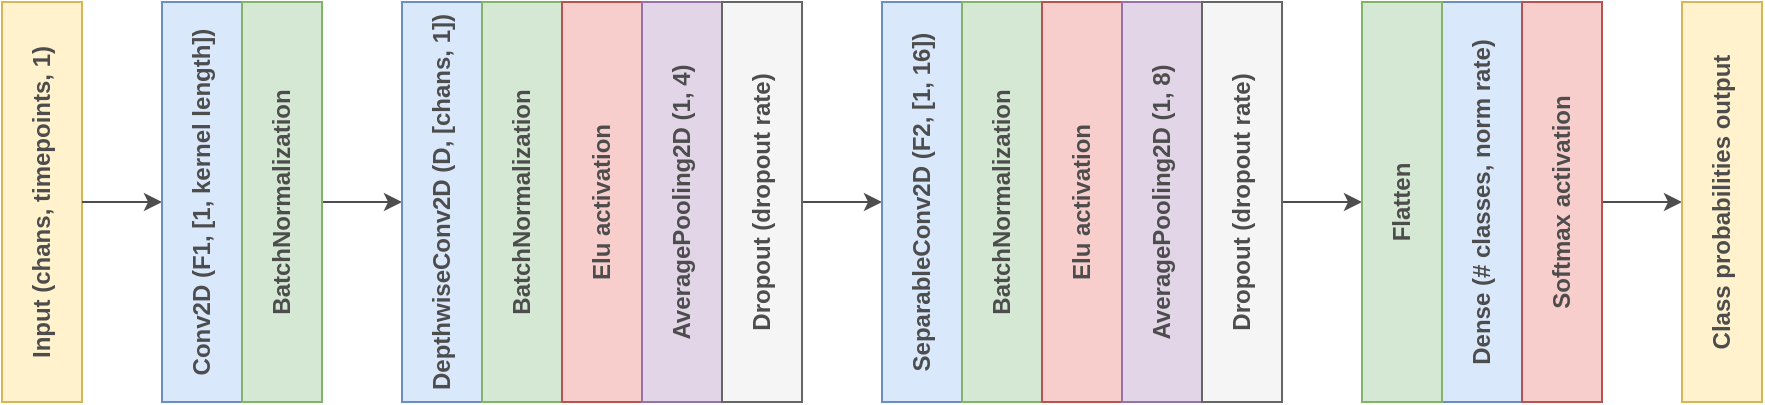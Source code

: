 <mxfile version="20.2.7" type="device"><diagram id="4x71PAkTOhGP23oKlI54" name="Page-1"><mxGraphModel dx="1186" dy="707" grid="1" gridSize="10" guides="1" tooltips="1" connect="1" arrows="1" fold="1" page="1" pageScale="1" pageWidth="1000" pageHeight="500" math="0" shadow="0"><root><mxCell id="0"/><mxCell id="1" parent="0"/><mxCell id="lFttiiSTWbQfWLcazwjt-8" value="" style="rounded=0;whiteSpace=wrap;html=1;rotation=-90;fillColor=#fff2cc;strokeColor=#d6b656;" parent="1" vertex="1"><mxGeometry x="240" y="200" width="200" height="40" as="geometry"/></mxCell><mxCell id="lFttiiSTWbQfWLcazwjt-36" style="edgeStyle=orthogonalEdgeStyle;rounded=0;orthogonalLoop=1;jettySize=auto;html=1;entryX=0.5;entryY=0;entryDx=0;entryDy=0;fontColor=#4D4D4D;strokeColor=#4D4D4D;" parent="1" source="lFttiiSTWbQfWLcazwjt-9" target="lFttiiSTWbQfWLcazwjt-11" edge="1"><mxGeometry relative="1" as="geometry"/></mxCell><mxCell id="lFttiiSTWbQfWLcazwjt-9" value="Input (chans, timepoints, 1)" style="text;html=1;strokeColor=none;fillColor=none;align=center;verticalAlign=middle;whiteSpace=wrap;rounded=0;rotation=-90;fontColor=#4D4D4D;fontStyle=1" parent="1" vertex="1"><mxGeometry x="240" y="200" width="200" height="40" as="geometry"/></mxCell><mxCell id="lFttiiSTWbQfWLcazwjt-10" value="" style="rounded=0;whiteSpace=wrap;html=1;rotation=-90;fillColor=#fff2cc;strokeColor=#d6b656;" parent="1" vertex="1"><mxGeometry x="320" y="200" width="200" height="40" as="geometry"/></mxCell><mxCell id="lFttiiSTWbQfWLcazwjt-11" value="Conv2D (F1, [1, kernel length])" style="text;html=1;strokeColor=#6c8ebf;fillColor=#dae8fc;align=center;verticalAlign=middle;whiteSpace=wrap;rounded=0;rotation=-90;fontStyle=1;fontColor=#4D4D4D;" parent="1" vertex="1"><mxGeometry x="320" y="200" width="200" height="40" as="geometry"/></mxCell><mxCell id="lFttiiSTWbQfWLcazwjt-12" value="" style="rounded=0;whiteSpace=wrap;html=1;rotation=-90;fillColor=#fff2cc;strokeColor=#d6b656;" parent="1" vertex="1"><mxGeometry x="360" y="200" width="200" height="40" as="geometry"/></mxCell><mxCell id="lFttiiSTWbQfWLcazwjt-37" style="edgeStyle=orthogonalEdgeStyle;rounded=0;orthogonalLoop=1;jettySize=auto;html=1;entryX=0.5;entryY=0;entryDx=0;entryDy=0;fontColor=#4D4D4D;strokeColor=#4D4D4D;" parent="1" source="lFttiiSTWbQfWLcazwjt-13" target="lFttiiSTWbQfWLcazwjt-15" edge="1"><mxGeometry relative="1" as="geometry"/></mxCell><mxCell id="lFttiiSTWbQfWLcazwjt-13" value="BatchNormalization" style="text;html=1;strokeColor=#82b366;fillColor=#d5e8d4;align=center;verticalAlign=middle;whiteSpace=wrap;rounded=0;rotation=-90;fontStyle=1;fontColor=#4D4D4D;" parent="1" vertex="1"><mxGeometry x="360" y="200" width="200" height="40" as="geometry"/></mxCell><mxCell id="lFttiiSTWbQfWLcazwjt-14" value="" style="rounded=0;whiteSpace=wrap;html=1;rotation=-90;fillColor=#fff2cc;strokeColor=#d6b656;" parent="1" vertex="1"><mxGeometry x="440" y="200" width="200" height="40" as="geometry"/></mxCell><mxCell id="lFttiiSTWbQfWLcazwjt-15" value="DepthwiseConv2D (D, [chans, 1])" style="text;html=1;strokeColor=#6c8ebf;fillColor=#dae8fc;align=center;verticalAlign=middle;whiteSpace=wrap;rounded=0;rotation=-90;fontStyle=1;fontColor=#4D4D4D;" parent="1" vertex="1"><mxGeometry x="440" y="200" width="200" height="40" as="geometry"/></mxCell><mxCell id="lFttiiSTWbQfWLcazwjt-16" value="" style="rounded=0;whiteSpace=wrap;html=1;rotation=-90;fillColor=#fff2cc;strokeColor=#d6b656;" parent="1" vertex="1"><mxGeometry x="480" y="200" width="200" height="40" as="geometry"/></mxCell><mxCell id="lFttiiSTWbQfWLcazwjt-17" value="BatchNormalization" style="text;html=1;strokeColor=#82b366;fillColor=#d5e8d4;align=center;verticalAlign=middle;whiteSpace=wrap;rounded=0;rotation=-90;fontStyle=1;fontColor=#4D4D4D;" parent="1" vertex="1"><mxGeometry x="480" y="200" width="200" height="40" as="geometry"/></mxCell><mxCell id="lFttiiSTWbQfWLcazwjt-18" value="Elu activation" style="text;html=1;strokeColor=#b85450;fillColor=#f8cecc;align=center;verticalAlign=middle;whiteSpace=wrap;rounded=0;rotation=-90;fontStyle=1;fontColor=#4D4D4D;" parent="1" vertex="1"><mxGeometry x="520" y="200" width="200" height="40" as="geometry"/></mxCell><mxCell id="lFttiiSTWbQfWLcazwjt-19" value="AveragePooling2D (1, 4)" style="text;html=1;strokeColor=#9673a6;fillColor=#e1d5e7;align=center;verticalAlign=middle;whiteSpace=wrap;rounded=0;rotation=-90;fontStyle=1;fontColor=#4D4D4D;" parent="1" vertex="1"><mxGeometry x="560" y="200" width="200" height="40" as="geometry"/></mxCell><mxCell id="lFttiiSTWbQfWLcazwjt-38" style="edgeStyle=orthogonalEdgeStyle;rounded=0;orthogonalLoop=1;jettySize=auto;html=1;exitX=0.5;exitY=1;exitDx=0;exitDy=0;entryX=0.5;entryY=0;entryDx=0;entryDy=0;fontColor=#4D4D4D;strokeColor=#4D4D4D;" parent="1" source="lFttiiSTWbQfWLcazwjt-20" target="lFttiiSTWbQfWLcazwjt-22" edge="1"><mxGeometry relative="1" as="geometry"/></mxCell><mxCell id="lFttiiSTWbQfWLcazwjt-20" value="Dropout (dropout rate)" style="text;html=1;strokeColor=#666666;fillColor=#f5f5f5;align=center;verticalAlign=middle;whiteSpace=wrap;rounded=0;rotation=-90;fontStyle=1;fontColor=#4D4D4D;" parent="1" vertex="1"><mxGeometry x="600" y="200" width="200" height="40" as="geometry"/></mxCell><mxCell id="lFttiiSTWbQfWLcazwjt-21" value="" style="rounded=0;whiteSpace=wrap;html=1;rotation=-90;fillColor=#fff2cc;strokeColor=#d6b656;" parent="1" vertex="1"><mxGeometry x="680" y="200" width="200" height="40" as="geometry"/></mxCell><mxCell id="lFttiiSTWbQfWLcazwjt-22" value="SeparableConv2D (F2, [1, 16])" style="text;html=1;strokeColor=#6c8ebf;fillColor=#dae8fc;align=center;verticalAlign=middle;whiteSpace=wrap;rounded=0;rotation=-90;fontStyle=1;fontColor=#4D4D4D;" parent="1" vertex="1"><mxGeometry x="680" y="200" width="200" height="40" as="geometry"/></mxCell><mxCell id="lFttiiSTWbQfWLcazwjt-23" value="" style="rounded=0;whiteSpace=wrap;html=1;rotation=-90;fillColor=#fff2cc;strokeColor=#d6b656;" parent="1" vertex="1"><mxGeometry x="720" y="200" width="200" height="40" as="geometry"/></mxCell><mxCell id="lFttiiSTWbQfWLcazwjt-24" value="BatchNormalization" style="text;html=1;strokeColor=#82b366;fillColor=#d5e8d4;align=center;verticalAlign=middle;whiteSpace=wrap;rounded=0;rotation=-90;fontStyle=1;fontColor=#4D4D4D;" parent="1" vertex="1"><mxGeometry x="720" y="200" width="200" height="40" as="geometry"/></mxCell><mxCell id="lFttiiSTWbQfWLcazwjt-25" value="Elu activation" style="text;html=1;strokeColor=#b85450;fillColor=#f8cecc;align=center;verticalAlign=middle;whiteSpace=wrap;rounded=0;rotation=-90;fontStyle=1;fontColor=#4D4D4D;" parent="1" vertex="1"><mxGeometry x="760" y="200" width="200" height="40" as="geometry"/></mxCell><mxCell id="lFttiiSTWbQfWLcazwjt-26" value="AveragePooling2D (1, 8)" style="text;html=1;strokeColor=#9673a6;fillColor=#e1d5e7;align=center;verticalAlign=middle;whiteSpace=wrap;rounded=0;rotation=-90;fontStyle=1;fontColor=#4D4D4D;" parent="1" vertex="1"><mxGeometry x="800" y="200" width="200" height="40" as="geometry"/></mxCell><mxCell id="lFttiiSTWbQfWLcazwjt-39" style="edgeStyle=orthogonalEdgeStyle;rounded=0;orthogonalLoop=1;jettySize=auto;html=1;exitX=0.5;exitY=1;exitDx=0;exitDy=0;entryX=0.5;entryY=0;entryDx=0;entryDy=0;fontColor=#4D4D4D;strokeColor=#4D4D4D;" parent="1" source="lFttiiSTWbQfWLcazwjt-27" target="lFttiiSTWbQfWLcazwjt-31" edge="1"><mxGeometry relative="1" as="geometry"/></mxCell><mxCell id="lFttiiSTWbQfWLcazwjt-27" value="Dropout (dropout rate)" style="text;html=1;strokeColor=#666666;fillColor=#f5f5f5;align=center;verticalAlign=middle;whiteSpace=wrap;rounded=0;rotation=-90;fontStyle=1;fontColor=#4D4D4D;" parent="1" vertex="1"><mxGeometry x="840" y="200" width="200" height="40" as="geometry"/></mxCell><mxCell id="lFttiiSTWbQfWLcazwjt-28" value="" style="rounded=0;whiteSpace=wrap;html=1;rotation=-90;fillColor=#fff2cc;strokeColor=#d6b656;" parent="1" vertex="1"><mxGeometry x="960" y="200" width="200" height="40" as="geometry"/></mxCell><mxCell id="lFttiiSTWbQfWLcazwjt-29" value="Dense (# classes, norm rate)" style="text;html=1;strokeColor=#6c8ebf;fillColor=#dae8fc;align=center;verticalAlign=middle;whiteSpace=wrap;rounded=0;rotation=-90;fontStyle=1;fontColor=#4D4D4D;" parent="1" vertex="1"><mxGeometry x="960" y="200" width="200" height="40" as="geometry"/></mxCell><mxCell id="lFttiiSTWbQfWLcazwjt-30" value="" style="rounded=0;whiteSpace=wrap;html=1;rotation=-90;fillColor=#fff2cc;strokeColor=#d6b656;" parent="1" vertex="1"><mxGeometry x="920" y="200" width="200" height="40" as="geometry"/></mxCell><mxCell id="lFttiiSTWbQfWLcazwjt-31" value="Flatten" style="text;html=1;strokeColor=#82b366;fillColor=#d5e8d4;align=center;verticalAlign=middle;whiteSpace=wrap;rounded=0;rotation=-90;fontStyle=1;fontColor=#4D4D4D;" parent="1" vertex="1"><mxGeometry x="920" y="200" width="200" height="40" as="geometry"/></mxCell><mxCell id="lFttiiSTWbQfWLcazwjt-32" value="" style="rounded=0;whiteSpace=wrap;html=1;rotation=-90;fillColor=#fff2cc;strokeColor=#d6b656;" parent="1" vertex="1"><mxGeometry x="1000" y="200" width="200" height="40" as="geometry"/></mxCell><mxCell id="lFttiiSTWbQfWLcazwjt-43" style="edgeStyle=orthogonalEdgeStyle;rounded=0;orthogonalLoop=1;jettySize=auto;html=1;entryX=0.5;entryY=0;entryDx=0;entryDy=0;fontColor=#4D4D4D;strokeColor=#4D4D4D;" parent="1" source="lFttiiSTWbQfWLcazwjt-33" target="lFttiiSTWbQfWLcazwjt-42" edge="1"><mxGeometry relative="1" as="geometry"/></mxCell><mxCell id="lFttiiSTWbQfWLcazwjt-33" value="Softmax activation" style="text;html=1;strokeColor=#b85450;fillColor=#f8cecc;align=center;verticalAlign=middle;whiteSpace=wrap;rounded=0;rotation=-90;fontStyle=1;fontColor=#4D4D4D;" parent="1" vertex="1"><mxGeometry x="1000" y="200" width="200" height="40" as="geometry"/></mxCell><mxCell id="lFttiiSTWbQfWLcazwjt-41" value="" style="rounded=0;whiteSpace=wrap;html=1;rotation=-90;fillColor=#fff2cc;strokeColor=#d6b656;" parent="1" vertex="1"><mxGeometry x="1080" y="200" width="200" height="40" as="geometry"/></mxCell><mxCell id="lFttiiSTWbQfWLcazwjt-42" value="Class probabilities output" style="text;html=1;strokeColor=none;fillColor=none;align=center;verticalAlign=middle;whiteSpace=wrap;rounded=0;rotation=-90;fontColor=#4D4D4D;fontStyle=1" parent="1" vertex="1"><mxGeometry x="1080" y="200" width="200" height="40" as="geometry"/></mxCell></root></mxGraphModel></diagram></mxfile>